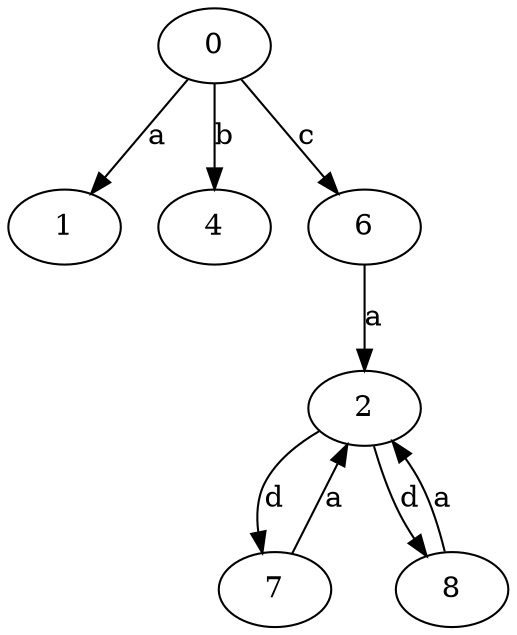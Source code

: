 strict digraph  {
1;
2;
0;
4;
6;
7;
8;
2 -> 7  [label=d];
2 -> 8  [label=d];
0 -> 1  [label=a];
0 -> 4  [label=b];
0 -> 6  [label=c];
6 -> 2  [label=a];
7 -> 2  [label=a];
8 -> 2  [label=a];
}

